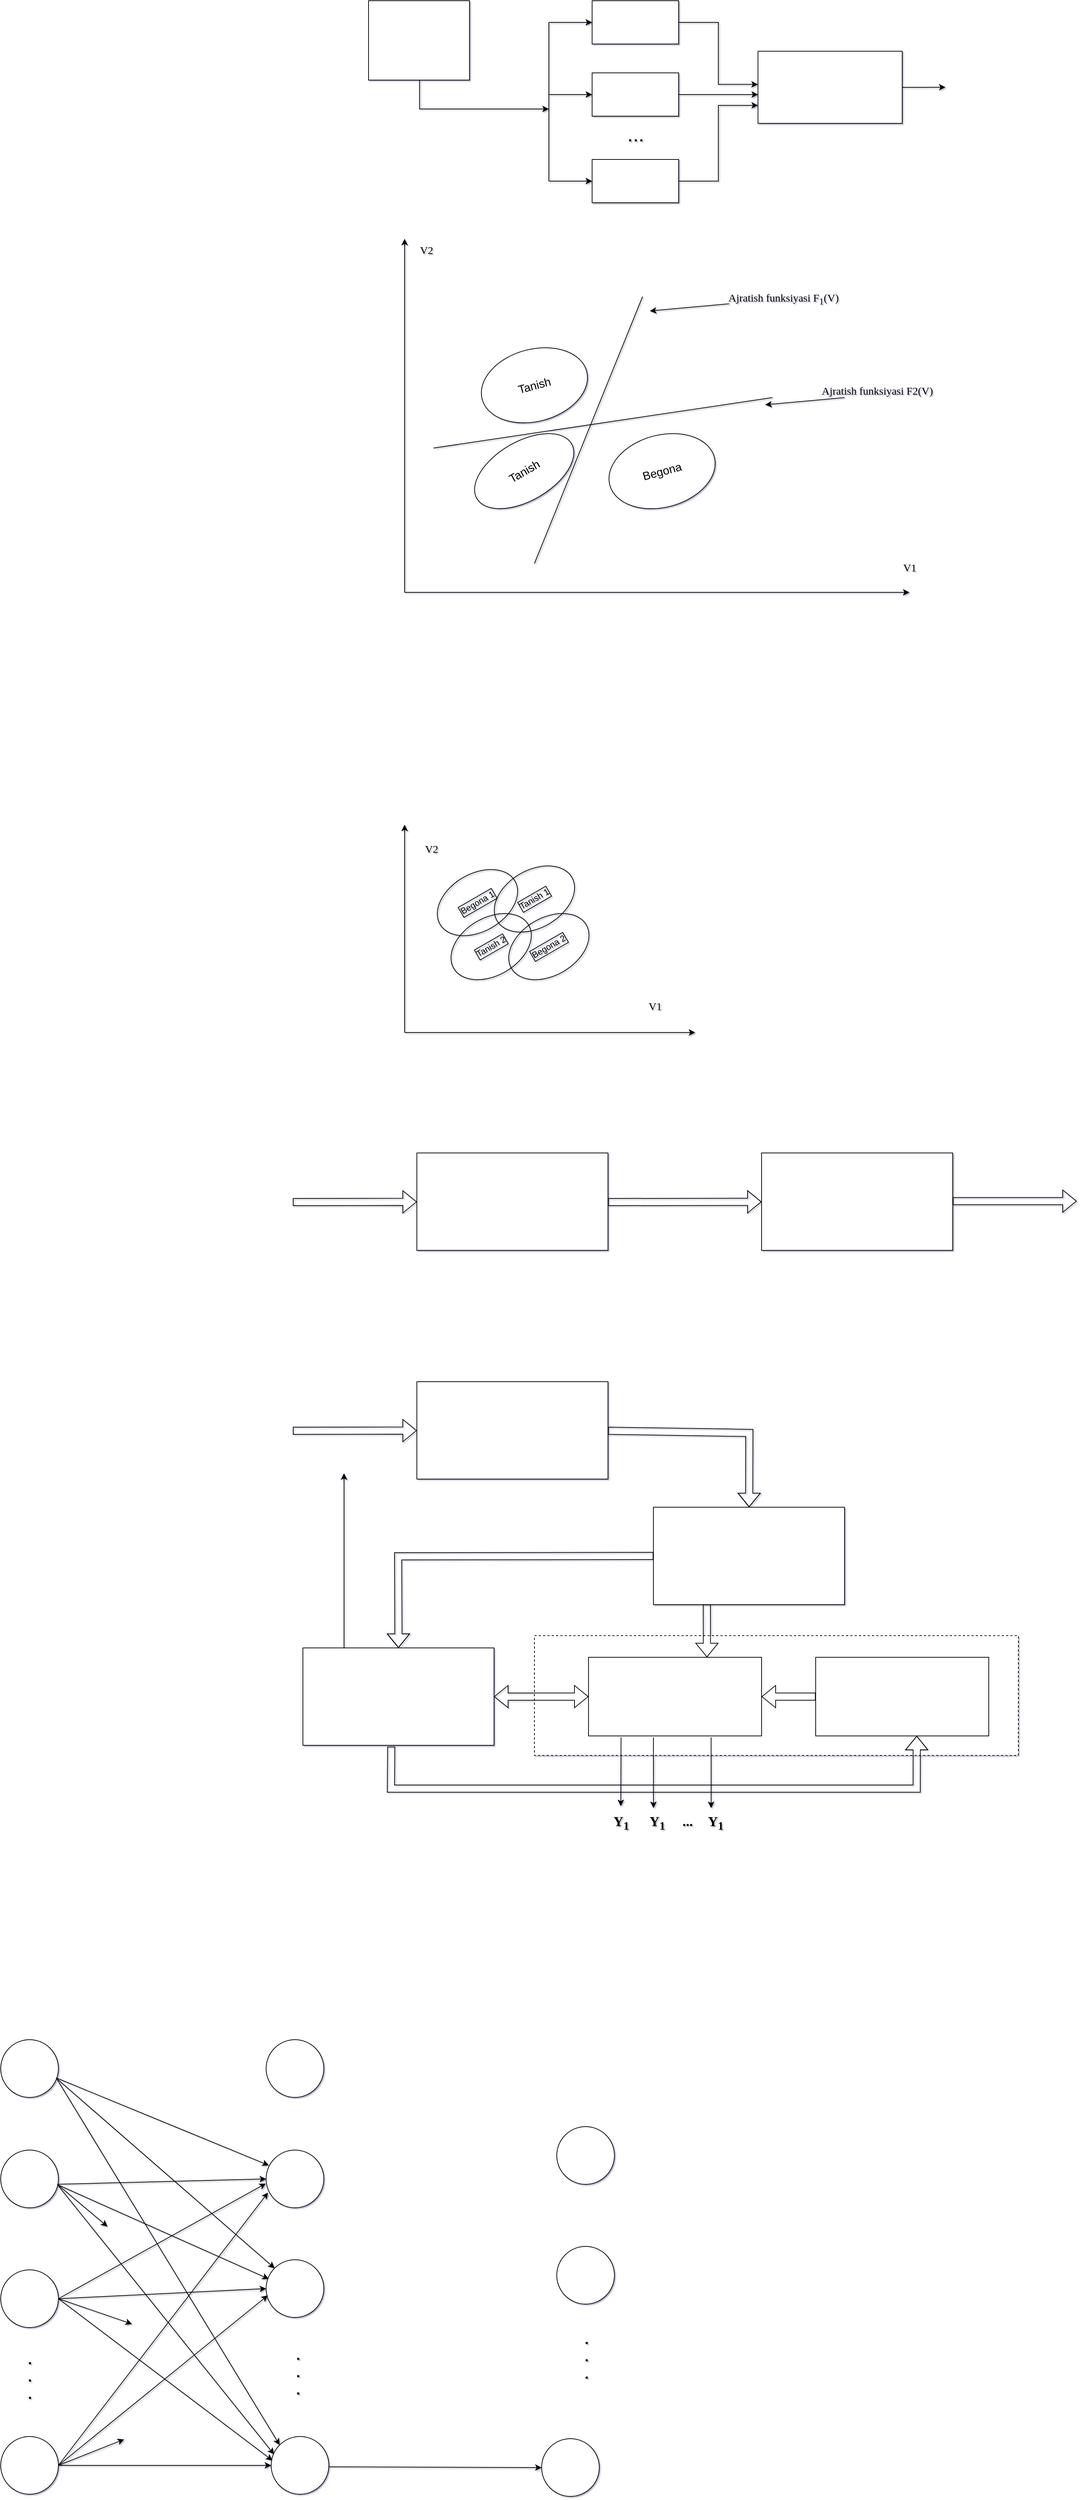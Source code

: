 <mxfile version="25.0.1">
  <diagram name="Page-1" id="4YgqtzENHr9g3kfz3DSw">
    <mxGraphModel dx="1842" dy="565" grid="0" gridSize="10" guides="1" tooltips="1" connect="1" arrows="1" fold="1" page="0" pageScale="1" pageWidth="1100" pageHeight="850" background="#ffffff" math="0" shadow="1">
      <root>
        <mxCell id="0" />
        <mxCell id="1" parent="0" />
        <mxCell id="_E8PnPWz8SZEeRKblr8o-42" value="Begona 2" style="ellipse;whiteSpace=wrap;html=1;rotation=-30;labelBackgroundColor=none;fontColor=default;textShadow=0;labelBorderColor=default;gradientColor=none;fillColor=none;" vertex="1" parent="1">
          <mxGeometry x="270" y="1371" width="120" height="80" as="geometry" />
        </mxCell>
        <mxCell id="_E8PnPWz8SZEeRKblr8o-43" value="Tanish 1" style="ellipse;whiteSpace=wrap;html=1;rotation=-30;labelBackgroundColor=none;fontColor=default;textShadow=0;labelBorderColor=default;gradientColor=none;fillColor=none;" vertex="1" parent="1">
          <mxGeometry x="250" y="1305" width="120" height="80" as="geometry" />
        </mxCell>
        <mxCell id="_E8PnPWz8SZEeRKblr8o-11" style="edgeStyle=orthogonalEdgeStyle;rounded=0;orthogonalLoop=1;jettySize=auto;html=1;exitX=0.505;exitY=1.004;exitDx=0;exitDy=0;exitPerimeter=0;" edge="1" parent="1" source="_E8PnPWz8SZEeRKblr8o-1">
          <mxGeometry relative="1" as="geometry">
            <mxPoint x="330" y="250" as="targetPoint" />
            <mxPoint x="170" y="300" as="sourcePoint" />
            <Array as="points">
              <mxPoint x="151" y="250" />
            </Array>
          </mxGeometry>
        </mxCell>
        <mxCell id="_E8PnPWz8SZEeRKblr8o-1" value="" style="rounded=0;whiteSpace=wrap;html=1;" vertex="1" parent="1">
          <mxGeometry x="80" y="100" width="140" height="110" as="geometry" />
        </mxCell>
        <mxCell id="_E8PnPWz8SZEeRKblr8o-13" style="edgeStyle=orthogonalEdgeStyle;rounded=0;orthogonalLoop=1;jettySize=auto;html=1;exitX=1;exitY=0.5;exitDx=0;exitDy=0;entryX=-0.001;entryY=0.459;entryDx=0;entryDy=0;entryPerimeter=0;" edge="1" parent="1" source="_E8PnPWz8SZEeRKblr8o-2" target="_E8PnPWz8SZEeRKblr8o-12">
          <mxGeometry relative="1" as="geometry" />
        </mxCell>
        <mxCell id="_E8PnPWz8SZEeRKblr8o-2" value="" style="rounded=0;whiteSpace=wrap;html=1;" vertex="1" parent="1">
          <mxGeometry x="390" y="100" width="120" height="60" as="geometry" />
        </mxCell>
        <mxCell id="_E8PnPWz8SZEeRKblr8o-3" value="" style="rounded=0;whiteSpace=wrap;html=1;" vertex="1" parent="1">
          <mxGeometry x="390" y="200" width="120" height="60" as="geometry" />
        </mxCell>
        <mxCell id="_E8PnPWz8SZEeRKblr8o-15" style="edgeStyle=orthogonalEdgeStyle;rounded=0;orthogonalLoop=1;jettySize=auto;html=1;exitX=1;exitY=0.5;exitDx=0;exitDy=0;entryX=0;entryY=0.75;entryDx=0;entryDy=0;" edge="1" parent="1" source="_E8PnPWz8SZEeRKblr8o-4" target="_E8PnPWz8SZEeRKblr8o-12">
          <mxGeometry relative="1" as="geometry" />
        </mxCell>
        <mxCell id="_E8PnPWz8SZEeRKblr8o-4" value="" style="rounded=0;whiteSpace=wrap;html=1;" vertex="1" parent="1">
          <mxGeometry x="390" y="320" width="120" height="60" as="geometry" />
        </mxCell>
        <mxCell id="_E8PnPWz8SZEeRKblr8o-5" value="" style="endArrow=none;html=1;rounded=0;" edge="1" parent="1">
          <mxGeometry width="50" height="50" relative="1" as="geometry">
            <mxPoint x="330" y="350" as="sourcePoint" />
            <mxPoint x="330" y="130" as="targetPoint" />
          </mxGeometry>
        </mxCell>
        <mxCell id="_E8PnPWz8SZEeRKblr8o-7" value="" style="endArrow=classic;html=1;rounded=0;" edge="1" parent="1" target="_E8PnPWz8SZEeRKblr8o-2">
          <mxGeometry width="50" height="50" relative="1" as="geometry">
            <mxPoint x="330" y="130" as="sourcePoint" />
            <mxPoint x="420" y="190" as="targetPoint" />
          </mxGeometry>
        </mxCell>
        <mxCell id="_E8PnPWz8SZEeRKblr8o-8" value="" style="endArrow=classic;html=1;rounded=0;entryX=0;entryY=0.5;entryDx=0;entryDy=0;" edge="1" parent="1" target="_E8PnPWz8SZEeRKblr8o-3">
          <mxGeometry width="50" height="50" relative="1" as="geometry">
            <mxPoint x="330" y="230" as="sourcePoint" />
            <mxPoint x="420" y="240" as="targetPoint" />
          </mxGeometry>
        </mxCell>
        <mxCell id="_E8PnPWz8SZEeRKblr8o-9" value="" style="endArrow=classic;html=1;rounded=0;entryX=0;entryY=0.5;entryDx=0;entryDy=0;" edge="1" parent="1" target="_E8PnPWz8SZEeRKblr8o-4">
          <mxGeometry width="50" height="50" relative="1" as="geometry">
            <mxPoint x="330" y="350" as="sourcePoint" />
            <mxPoint x="420" y="340" as="targetPoint" />
          </mxGeometry>
        </mxCell>
        <mxCell id="_E8PnPWz8SZEeRKblr8o-16" style="edgeStyle=orthogonalEdgeStyle;rounded=0;orthogonalLoop=1;jettySize=auto;html=1;exitX=1;exitY=0.5;exitDx=0;exitDy=0;" edge="1" parent="1" source="_E8PnPWz8SZEeRKblr8o-12">
          <mxGeometry relative="1" as="geometry">
            <mxPoint x="880" y="219.833" as="targetPoint" />
          </mxGeometry>
        </mxCell>
        <mxCell id="_E8PnPWz8SZEeRKblr8o-12" value="" style="rounded=0;whiteSpace=wrap;html=1;" vertex="1" parent="1">
          <mxGeometry x="620" y="170" width="200" height="100" as="geometry" />
        </mxCell>
        <mxCell id="_E8PnPWz8SZEeRKblr8o-14" style="edgeStyle=orthogonalEdgeStyle;rounded=0;orthogonalLoop=1;jettySize=auto;html=1;" edge="1" parent="1" source="_E8PnPWz8SZEeRKblr8o-3">
          <mxGeometry relative="1" as="geometry">
            <mxPoint x="620" y="230" as="targetPoint" />
          </mxGeometry>
        </mxCell>
        <mxCell id="_E8PnPWz8SZEeRKblr8o-17" value="&lt;font style=&quot;font-size: 28px;&quot;&gt;...&lt;/font&gt;" style="text;html=1;align=center;verticalAlign=middle;resizable=0;points=[];autosize=1;strokeColor=none;fillColor=none;" vertex="1" parent="1">
          <mxGeometry x="425" y="260" width="50" height="50" as="geometry" />
        </mxCell>
        <mxCell id="_E8PnPWz8SZEeRKblr8o-18" value="" style="endArrow=classic;html=1;rounded=0;" edge="1" parent="1">
          <mxGeometry width="50" height="50" relative="1" as="geometry">
            <mxPoint x="130" y="920" as="sourcePoint" />
            <mxPoint x="130" y="430" as="targetPoint" />
          </mxGeometry>
        </mxCell>
        <mxCell id="_E8PnPWz8SZEeRKblr8o-19" value="" style="endArrow=classic;html=1;rounded=0;" edge="1" parent="1">
          <mxGeometry width="50" height="50" relative="1" as="geometry">
            <mxPoint x="130" y="920" as="sourcePoint" />
            <mxPoint x="830" y="920" as="targetPoint" />
          </mxGeometry>
        </mxCell>
        <mxCell id="_E8PnPWz8SZEeRKblr8o-20" value="" style="endArrow=none;html=1;rounded=0;" edge="1" parent="1">
          <mxGeometry width="50" height="50" relative="1" as="geometry">
            <mxPoint x="310" y="880" as="sourcePoint" />
            <mxPoint x="460" y="510" as="targetPoint" />
          </mxGeometry>
        </mxCell>
        <mxCell id="_E8PnPWz8SZEeRKblr8o-21" value="" style="endArrow=none;html=1;rounded=0;" edge="1" parent="1">
          <mxGeometry width="50" height="50" relative="1" as="geometry">
            <mxPoint x="170" y="720" as="sourcePoint" />
            <mxPoint x="640" y="650" as="targetPoint" />
          </mxGeometry>
        </mxCell>
        <mxCell id="_E8PnPWz8SZEeRKblr8o-22" value="Tanish" style="ellipse;whiteSpace=wrap;html=1;rotation=-15;fontSize=16;" vertex="1" parent="1">
          <mxGeometry x="235" y="583" width="150" height="100" as="geometry" />
        </mxCell>
        <mxCell id="_E8PnPWz8SZEeRKblr8o-23" value="Begona" style="ellipse;whiteSpace=wrap;html=1;rotation=-15;fontSize=16;" vertex="1" parent="1">
          <mxGeometry x="412" y="702" width="150" height="100" as="geometry" />
        </mxCell>
        <mxCell id="_E8PnPWz8SZEeRKblr8o-24" value="Tanish" style="ellipse;whiteSpace=wrap;html=1;rotation=-30;fontSize=16;" vertex="1" parent="1">
          <mxGeometry x="220" y="711" width="151.67" height="82" as="geometry" />
        </mxCell>
        <mxCell id="_E8PnPWz8SZEeRKblr8o-25" value="" style="endArrow=classic;html=1;rounded=0;" edge="1" parent="1">
          <mxGeometry width="50" height="50" relative="1" as="geometry">
            <mxPoint x="580" y="520" as="sourcePoint" />
            <mxPoint x="470" y="530" as="targetPoint" />
          </mxGeometry>
        </mxCell>
        <mxCell id="_E8PnPWz8SZEeRKblr8o-26" value="" style="endArrow=classic;html=1;rounded=0;" edge="1" parent="1">
          <mxGeometry width="50" height="50" relative="1" as="geometry">
            <mxPoint x="740" y="650" as="sourcePoint" />
            <mxPoint x="630" y="660" as="targetPoint" />
          </mxGeometry>
        </mxCell>
        <mxCell id="_E8PnPWz8SZEeRKblr8o-27" value="Ajratish funksiyasi F&lt;sub&gt;1&lt;/sub&gt;(V)" style="text;html=1;align=center;verticalAlign=middle;resizable=0;points=[];autosize=1;strokeColor=none;fillColor=none;fontFamily=Georgia;fontSize=15;" vertex="1" parent="1">
          <mxGeometry x="560" y="498" width="190" height="30" as="geometry" />
        </mxCell>
        <mxCell id="_E8PnPWz8SZEeRKblr8o-28" value="Ajratish funksiyasi F&lt;span&gt;2&lt;/span&gt;(V)" style="text;html=1;align=center;verticalAlign=middle;resizable=0;points=[];autosize=1;strokeColor=none;fillColor=none;fontFamily=Georgia;fontSize=15;" vertex="1" parent="1">
          <mxGeometry x="690" y="625" width="190" height="30" as="geometry" />
        </mxCell>
        <mxCell id="_E8PnPWz8SZEeRKblr8o-30" value="V&lt;span&gt;1&lt;/span&gt;" style="text;html=1;align=center;verticalAlign=middle;resizable=0;points=[];autosize=1;strokeColor=none;fillColor=none;fontFamily=Georgia;fontSize=15;" vertex="1" parent="1">
          <mxGeometry x="810" y="870" width="40" height="30" as="geometry" />
        </mxCell>
        <mxCell id="_E8PnPWz8SZEeRKblr8o-31" value="V&lt;span&gt;2&lt;/span&gt;" style="text;html=1;align=center;verticalAlign=middle;resizable=0;points=[];autosize=1;strokeColor=none;fillColor=none;fontFamily=Georgia;fontSize=15;" vertex="1" parent="1">
          <mxGeometry x="140" y="430" width="40" height="30" as="geometry" />
        </mxCell>
        <mxCell id="_E8PnPWz8SZEeRKblr8o-32" value="" style="endArrow=classic;html=1;rounded=0;" edge="1" parent="1">
          <mxGeometry width="50" height="50" relative="1" as="geometry">
            <mxPoint x="130" y="1530" as="sourcePoint" />
            <mxPoint x="130" y="1242" as="targetPoint" />
          </mxGeometry>
        </mxCell>
        <mxCell id="_E8PnPWz8SZEeRKblr8o-33" value="" style="endArrow=classic;html=1;rounded=0;" edge="1" parent="1">
          <mxGeometry width="50" height="50" relative="1" as="geometry">
            <mxPoint x="130" y="1530" as="sourcePoint" />
            <mxPoint x="533" y="1530" as="targetPoint" />
          </mxGeometry>
        </mxCell>
        <mxCell id="_E8PnPWz8SZEeRKblr8o-34" value="V&lt;span&gt;1&lt;/span&gt;" style="text;html=1;align=center;verticalAlign=middle;resizable=0;points=[];autosize=1;strokeColor=none;fillColor=none;fontFamily=Georgia;fontSize=15;" vertex="1" parent="1">
          <mxGeometry x="457" y="1478" width="40" height="30" as="geometry" />
        </mxCell>
        <mxCell id="_E8PnPWz8SZEeRKblr8o-35" value="V&lt;span&gt;2&lt;/span&gt;" style="text;html=1;align=center;verticalAlign=middle;resizable=0;points=[];autosize=1;strokeColor=none;fillColor=none;fontFamily=Georgia;fontSize=15;" vertex="1" parent="1">
          <mxGeometry x="147" y="1260" width="40" height="30" as="geometry" />
        </mxCell>
        <mxCell id="_E8PnPWz8SZEeRKblr8o-44" value="Tanish 2" style="ellipse;whiteSpace=wrap;html=1;rotation=-30;labelBackgroundColor=none;fontColor=default;textShadow=0;labelBorderColor=default;movable=1;resizable=1;rotatable=1;deletable=1;editable=1;locked=0;connectable=1;gradientColor=none;fillColor=none;strokeColor=default;" vertex="1" parent="1">
          <mxGeometry x="190" y="1371" width="120" height="80" as="geometry" />
        </mxCell>
        <mxCell id="_E8PnPWz8SZEeRKblr8o-38" value="Begona 1" style="ellipse;whiteSpace=wrap;html=1;rotation=-30;labelBackgroundColor=none;fontColor=default;textShadow=0;labelBorderColor=default;gradientColor=none;fillColor=none;strokeColor=default;" vertex="1" parent="1">
          <mxGeometry x="171" y="1310" width="120" height="80" as="geometry" />
        </mxCell>
        <mxCell id="_E8PnPWz8SZEeRKblr8o-58" value="" style="shape=flexArrow;endArrow=classic;html=1;rounded=0;" edge="1" parent="1" target="_E8PnPWz8SZEeRKblr8o-59">
          <mxGeometry width="50" height="50" relative="1" as="geometry">
            <mxPoint x="-25" y="1765" as="sourcePoint" />
            <mxPoint x="180" y="1765" as="targetPoint" />
          </mxGeometry>
        </mxCell>
        <mxCell id="_E8PnPWz8SZEeRKblr8o-59" value="" style="rounded=0;whiteSpace=wrap;html=1;" vertex="1" parent="1">
          <mxGeometry x="147" y="1697" width="265" height="135" as="geometry" />
        </mxCell>
        <mxCell id="_E8PnPWz8SZEeRKblr8o-61" value="" style="shape=flexArrow;endArrow=classic;html=1;rounded=0;" edge="1" parent="1" target="_E8PnPWz8SZEeRKblr8o-62">
          <mxGeometry width="50" height="50" relative="1" as="geometry">
            <mxPoint x="412" y="1765" as="sourcePoint" />
            <mxPoint x="540" y="1765" as="targetPoint" />
          </mxGeometry>
        </mxCell>
        <mxCell id="_E8PnPWz8SZEeRKblr8o-62" value="" style="rounded=0;whiteSpace=wrap;html=1;" vertex="1" parent="1">
          <mxGeometry x="625" y="1697" width="265" height="135" as="geometry" />
        </mxCell>
        <mxCell id="_E8PnPWz8SZEeRKblr8o-64" value="" style="shape=flexArrow;endArrow=classic;html=1;rounded=0;" edge="1" parent="1">
          <mxGeometry width="50" height="50" relative="1" as="geometry">
            <mxPoint x="890" y="1763.79" as="sourcePoint" />
            <mxPoint x="1062" y="1763.79" as="targetPoint" />
          </mxGeometry>
        </mxCell>
        <mxCell id="_E8PnPWz8SZEeRKblr8o-65" value="" style="shape=flexArrow;endArrow=classic;html=1;rounded=0;" edge="1" parent="1" target="_E8PnPWz8SZEeRKblr8o-66">
          <mxGeometry width="50" height="50" relative="1" as="geometry">
            <mxPoint x="-25" y="2082" as="sourcePoint" />
            <mxPoint x="180" y="2082" as="targetPoint" />
          </mxGeometry>
        </mxCell>
        <mxCell id="_E8PnPWz8SZEeRKblr8o-66" value="" style="rounded=0;whiteSpace=wrap;html=1;" vertex="1" parent="1">
          <mxGeometry x="147" y="2014" width="265" height="135" as="geometry" />
        </mxCell>
        <mxCell id="_E8PnPWz8SZEeRKblr8o-67" value="" style="shape=flexArrow;endArrow=classic;html=1;rounded=0;" edge="1" parent="1" target="_E8PnPWz8SZEeRKblr8o-68">
          <mxGeometry width="50" height="50" relative="1" as="geometry">
            <mxPoint x="412" y="2082" as="sourcePoint" />
            <mxPoint x="540" y="2082" as="targetPoint" />
            <Array as="points">
              <mxPoint x="608" y="2085" />
            </Array>
          </mxGeometry>
        </mxCell>
        <mxCell id="_E8PnPWz8SZEeRKblr8o-68" value="" style="rounded=0;whiteSpace=wrap;html=1;" vertex="1" parent="1">
          <mxGeometry x="475" y="2188" width="265" height="135" as="geometry" />
        </mxCell>
        <mxCell id="_E8PnPWz8SZEeRKblr8o-70" value="" style="shape=flexArrow;endArrow=classic;html=1;rounded=0;exitX=0;exitY=0.5;exitDx=0;exitDy=0;entryX=0.5;entryY=0;entryDx=0;entryDy=0;" edge="1" parent="1" source="_E8PnPWz8SZEeRKblr8o-68" target="_E8PnPWz8SZEeRKblr8o-71">
          <mxGeometry width="50" height="50" relative="1" as="geometry">
            <mxPoint x="193.5" y="2258" as="sourcePoint" />
            <mxPoint x="274" y="2256" as="targetPoint" />
            <Array as="points">
              <mxPoint x="121" y="2256" />
            </Array>
          </mxGeometry>
        </mxCell>
        <mxCell id="_E8PnPWz8SZEeRKblr8o-73" style="edgeStyle=orthogonalEdgeStyle;rounded=0;orthogonalLoop=1;jettySize=auto;html=1;" edge="1" parent="1" source="_E8PnPWz8SZEeRKblr8o-71">
          <mxGeometry relative="1" as="geometry">
            <mxPoint x="46" y="2141" as="targetPoint" />
            <Array as="points">
              <mxPoint x="46" y="2141" />
            </Array>
          </mxGeometry>
        </mxCell>
        <mxCell id="_E8PnPWz8SZEeRKblr8o-71" value="" style="rounded=0;whiteSpace=wrap;html=1;" vertex="1" parent="1">
          <mxGeometry x="-11" y="2383" width="265" height="135" as="geometry" />
        </mxCell>
        <mxCell id="_E8PnPWz8SZEeRKblr8o-74" value="" style="rounded=0;whiteSpace=wrap;html=1;labelBorderColor=none;dashed=1;" vertex="1" parent="1">
          <mxGeometry x="310" y="2366" width="671" height="166" as="geometry" />
        </mxCell>
        <mxCell id="_E8PnPWz8SZEeRKblr8o-75" value="" style="rounded=0;whiteSpace=wrap;html=1;" vertex="1" parent="1">
          <mxGeometry x="385" y="2396" width="240" height="109" as="geometry" />
        </mxCell>
        <mxCell id="_E8PnPWz8SZEeRKblr8o-77" value="" style="rounded=0;whiteSpace=wrap;html=1;" vertex="1" parent="1">
          <mxGeometry x="700" y="2396" width="240" height="109" as="geometry" />
        </mxCell>
        <mxCell id="_E8PnPWz8SZEeRKblr8o-78" value="" style="shape=flexArrow;endArrow=classic;html=1;rounded=0;exitX=0;exitY=0.5;exitDx=0;exitDy=0;entryX=1;entryY=0.5;entryDx=0;entryDy=0;" edge="1" parent="1" source="_E8PnPWz8SZEeRKblr8o-77" target="_E8PnPWz8SZEeRKblr8o-75">
          <mxGeometry width="50" height="50" relative="1" as="geometry">
            <mxPoint x="585" y="2440.5" as="sourcePoint" />
            <mxPoint x="635" y="2390.5" as="targetPoint" />
            <Array as="points" />
          </mxGeometry>
        </mxCell>
        <mxCell id="_E8PnPWz8SZEeRKblr8o-79" value="" style="shape=flexArrow;endArrow=classic;html=1;rounded=0;exitX=0.516;exitY=0.998;exitDx=0;exitDy=0;exitPerimeter=0;" edge="1" parent="1">
          <mxGeometry width="50" height="50" relative="1" as="geometry">
            <mxPoint x="549.0" y="2322.73" as="sourcePoint" />
            <mxPoint x="549.26" y="2396" as="targetPoint" />
          </mxGeometry>
        </mxCell>
        <mxCell id="_E8PnPWz8SZEeRKblr8o-84" value="" style="shape=flexArrow;endArrow=classic;startArrow=classic;html=1;rounded=0;exitX=1;exitY=0.5;exitDx=0;exitDy=0;entryX=0;entryY=0.5;entryDx=0;entryDy=0;" edge="1" parent="1" source="_E8PnPWz8SZEeRKblr8o-71" target="_E8PnPWz8SZEeRKblr8o-75">
          <mxGeometry width="100" height="100" relative="1" as="geometry">
            <mxPoint x="277" y="2459" as="sourcePoint" />
            <mxPoint x="377" y="2359" as="targetPoint" />
          </mxGeometry>
        </mxCell>
        <mxCell id="_E8PnPWz8SZEeRKblr8o-85" value="" style="shape=flexArrow;endArrow=classic;html=1;rounded=0;entryX=0.584;entryY=0.999;entryDx=0;entryDy=0;entryPerimeter=0;exitX=0.462;exitY=1.013;exitDx=0;exitDy=0;exitPerimeter=0;" edge="1" parent="1" source="_E8PnPWz8SZEeRKblr8o-71" target="_E8PnPWz8SZEeRKblr8o-77">
          <mxGeometry width="50" height="50" relative="1" as="geometry">
            <mxPoint x="488" y="2586" as="sourcePoint" />
            <mxPoint x="323" y="2616" as="targetPoint" />
            <Array as="points">
              <mxPoint x="111" y="2578" />
              <mxPoint x="840" y="2578" />
            </Array>
          </mxGeometry>
        </mxCell>
        <mxCell id="_E8PnPWz8SZEeRKblr8o-86" value="Y&lt;sub&gt;1&lt;/sub&gt;" style="text;html=1;align=center;verticalAlign=middle;resizable=0;points=[];autosize=1;strokeColor=none;fillColor=none;fontFamily=Verdana;fontSize=19;fontStyle=1" vertex="1" parent="1">
          <mxGeometry x="410" y="2606" width="40" height="39" as="geometry" />
        </mxCell>
        <mxCell id="_E8PnPWz8SZEeRKblr8o-87" value="Y&lt;sub&gt;1&lt;/sub&gt;" style="text;html=1;align=center;verticalAlign=middle;resizable=0;points=[];autosize=1;strokeColor=none;fillColor=none;fontFamily=Verdana;fontSize=19;fontStyle=1" vertex="1" parent="1">
          <mxGeometry x="460" y="2606" width="40" height="39" as="geometry" />
        </mxCell>
        <mxCell id="_E8PnPWz8SZEeRKblr8o-88" value="Y&lt;sub&gt;1&lt;/sub&gt;" style="text;html=1;align=center;verticalAlign=middle;resizable=0;points=[];autosize=1;strokeColor=none;fillColor=none;fontFamily=Verdana;fontSize=19;fontStyle=1" vertex="1" parent="1">
          <mxGeometry x="541" y="2606" width="40" height="39" as="geometry" />
        </mxCell>
        <mxCell id="_E8PnPWz8SZEeRKblr8o-89" value="" style="endArrow=classic;html=1;rounded=0;entryX=0.494;entryY=-0.093;entryDx=0;entryDy=0;entryPerimeter=0;exitX=0.188;exitY=1.017;exitDx=0;exitDy=0;exitPerimeter=0;" edge="1" parent="1" source="_E8PnPWz8SZEeRKblr8o-75" target="_E8PnPWz8SZEeRKblr8o-86">
          <mxGeometry width="50" height="50" relative="1" as="geometry">
            <mxPoint x="482" y="2508" as="sourcePoint" />
            <mxPoint x="532" y="2458" as="targetPoint" />
          </mxGeometry>
        </mxCell>
        <mxCell id="_E8PnPWz8SZEeRKblr8o-90" value="" style="endArrow=classic;html=1;rounded=0;entryX=0.494;entryY=-0.093;entryDx=0;entryDy=0;entryPerimeter=0;exitX=0.188;exitY=1.017;exitDx=0;exitDy=0;exitPerimeter=0;" edge="1" parent="1">
          <mxGeometry width="50" height="50" relative="1" as="geometry">
            <mxPoint x="475" y="2507" as="sourcePoint" />
            <mxPoint x="475" y="2605" as="targetPoint" />
          </mxGeometry>
        </mxCell>
        <mxCell id="_E8PnPWz8SZEeRKblr8o-91" value="" style="endArrow=classic;html=1;rounded=0;entryX=0.494;entryY=-0.093;entryDx=0;entryDy=0;entryPerimeter=0;exitX=0.188;exitY=1.017;exitDx=0;exitDy=0;exitPerimeter=0;" edge="1" parent="1">
          <mxGeometry width="50" height="50" relative="1" as="geometry">
            <mxPoint x="555" y="2507" as="sourcePoint" />
            <mxPoint x="555" y="2605" as="targetPoint" />
          </mxGeometry>
        </mxCell>
        <mxCell id="_E8PnPWz8SZEeRKblr8o-93" value="..." style="text;html=1;align=center;verticalAlign=middle;resizable=0;points=[];autosize=1;strokeColor=none;fillColor=none;fontFamily=Verdana;fontSize=19;fontStyle=1" vertex="1" parent="1">
          <mxGeometry x="502" y="2606" width="39" height="35" as="geometry" />
        </mxCell>
        <mxCell id="_E8PnPWz8SZEeRKblr8o-95" value="" style="ellipse;whiteSpace=wrap;html=1;aspect=fixed;" vertex="1" parent="1">
          <mxGeometry x="-430" y="2926" width="80" height="80" as="geometry" />
        </mxCell>
        <mxCell id="_E8PnPWz8SZEeRKblr8o-96" value="" style="ellipse;whiteSpace=wrap;html=1;aspect=fixed;" vertex="1" parent="1">
          <mxGeometry x="-430" y="3079" width="80" height="80" as="geometry" />
        </mxCell>
        <mxCell id="_E8PnPWz8SZEeRKblr8o-97" value="" style="ellipse;whiteSpace=wrap;html=1;aspect=fixed;" vertex="1" parent="1">
          <mxGeometry x="-430" y="3245" width="80" height="80" as="geometry" />
        </mxCell>
        <mxCell id="_E8PnPWz8SZEeRKblr8o-98" value="" style="ellipse;whiteSpace=wrap;html=1;aspect=fixed;" vertex="1" parent="1">
          <mxGeometry x="-430" y="3476" width="80" height="80" as="geometry" />
        </mxCell>
        <mxCell id="_E8PnPWz8SZEeRKblr8o-99" value="" style="ellipse;whiteSpace=wrap;html=1;aspect=fixed;" vertex="1" parent="1">
          <mxGeometry x="-62" y="2926" width="80" height="80" as="geometry" />
        </mxCell>
        <mxCell id="_E8PnPWz8SZEeRKblr8o-100" value="" style="ellipse;whiteSpace=wrap;html=1;aspect=fixed;" vertex="1" parent="1">
          <mxGeometry x="-62" y="3079" width="80" height="80" as="geometry" />
        </mxCell>
        <mxCell id="_E8PnPWz8SZEeRKblr8o-101" value="" style="ellipse;whiteSpace=wrap;html=1;aspect=fixed;" vertex="1" parent="1">
          <mxGeometry x="-62" y="3231" width="80" height="80" as="geometry" />
        </mxCell>
        <mxCell id="_E8PnPWz8SZEeRKblr8o-102" value="" style="ellipse;whiteSpace=wrap;html=1;aspect=fixed;" vertex="1" parent="1">
          <mxGeometry x="-55" y="3476" width="80" height="80" as="geometry" />
        </mxCell>
        <mxCell id="_E8PnPWz8SZEeRKblr8o-104" value="" style="ellipse;whiteSpace=wrap;html=1;aspect=fixed;" vertex="1" parent="1">
          <mxGeometry x="341" y="3046.5" width="80" height="80" as="geometry" />
        </mxCell>
        <mxCell id="_E8PnPWz8SZEeRKblr8o-105" value="" style="ellipse;whiteSpace=wrap;html=1;aspect=fixed;" vertex="1" parent="1">
          <mxGeometry x="341" y="3212.5" width="80" height="80" as="geometry" />
        </mxCell>
        <mxCell id="_E8PnPWz8SZEeRKblr8o-106" value="" style="ellipse;whiteSpace=wrap;html=1;aspect=fixed;" vertex="1" parent="1">
          <mxGeometry x="320" y="3479" width="80" height="80" as="geometry" />
        </mxCell>
        <mxCell id="_E8PnPWz8SZEeRKblr8o-110" value="" style="endArrow=classic;html=1;rounded=0;exitX=0.961;exitY=0.661;exitDx=0;exitDy=0;entryX=0.046;entryY=0.264;entryDx=0;entryDy=0;exitPerimeter=0;entryPerimeter=0;" edge="1" parent="1" source="_E8PnPWz8SZEeRKblr8o-95" target="_E8PnPWz8SZEeRKblr8o-100">
          <mxGeometry width="50" height="50" relative="1" as="geometry">
            <mxPoint x="85" y="3268" as="sourcePoint" />
            <mxPoint x="135" y="3218" as="targetPoint" />
          </mxGeometry>
        </mxCell>
        <mxCell id="_E8PnPWz8SZEeRKblr8o-111" value="" style="endArrow=classic;html=1;rounded=0;entryX=0;entryY=0;entryDx=0;entryDy=0;exitX=0.968;exitY=0.672;exitDx=0;exitDy=0;exitPerimeter=0;" edge="1" parent="1" source="_E8PnPWz8SZEeRKblr8o-95" target="_E8PnPWz8SZEeRKblr8o-101">
          <mxGeometry width="50" height="50" relative="1" as="geometry">
            <mxPoint x="-347" y="2986" as="sourcePoint" />
            <mxPoint x="-53" y="3102" as="targetPoint" />
          </mxGeometry>
        </mxCell>
        <mxCell id="_E8PnPWz8SZEeRKblr8o-112" value="" style="endArrow=classic;html=1;rounded=0;entryX=0;entryY=0;entryDx=0;entryDy=0;exitX=0.969;exitY=0.674;exitDx=0;exitDy=0;exitPerimeter=0;" edge="1" parent="1" source="_E8PnPWz8SZEeRKblr8o-95" target="_E8PnPWz8SZEeRKblr8o-102">
          <mxGeometry width="50" height="50" relative="1" as="geometry">
            <mxPoint x="-343" y="2990" as="sourcePoint" />
            <mxPoint x="-40" y="3264" as="targetPoint" />
          </mxGeometry>
        </mxCell>
        <mxCell id="_E8PnPWz8SZEeRKblr8o-113" value="" style="endArrow=classic;html=1;rounded=0;exitX=0.982;exitY=0.592;exitDx=0;exitDy=0;exitPerimeter=0;entryX=0;entryY=0.5;entryDx=0;entryDy=0;" edge="1" parent="1" source="_E8PnPWz8SZEeRKblr8o-96" target="_E8PnPWz8SZEeRKblr8o-100">
          <mxGeometry width="50" height="50" relative="1" as="geometry">
            <mxPoint x="-114" y="3326" as="sourcePoint" />
            <mxPoint x="-63" y="3108" as="targetPoint" />
          </mxGeometry>
        </mxCell>
        <mxCell id="_E8PnPWz8SZEeRKblr8o-114" value="" style="endArrow=classic;html=1;rounded=0;exitX=0.978;exitY=0.597;exitDx=0;exitDy=0;entryX=0.045;entryY=0.332;entryDx=0;entryDy=0;entryPerimeter=0;exitPerimeter=0;" edge="1" parent="1" source="_E8PnPWz8SZEeRKblr8o-96" target="_E8PnPWz8SZEeRKblr8o-101">
          <mxGeometry width="50" height="50" relative="1" as="geometry">
            <mxPoint x="-340" y="3129" as="sourcePoint" />
            <mxPoint x="-52" y="3126" as="targetPoint" />
          </mxGeometry>
        </mxCell>
        <mxCell id="_E8PnPWz8SZEeRKblr8o-115" value="" style="endArrow=classic;html=1;rounded=0;exitX=0.99;exitY=0.608;exitDx=0;exitDy=0;entryX=0.05;entryY=0.309;entryDx=0;entryDy=0;entryPerimeter=0;exitPerimeter=0;" edge="1" parent="1" source="_E8PnPWz8SZEeRKblr8o-96" target="_E8PnPWz8SZEeRKblr8o-102">
          <mxGeometry width="50" height="50" relative="1" as="geometry">
            <mxPoint x="-342" y="3137" as="sourcePoint" />
            <mxPoint x="-48" y="3279" as="targetPoint" />
          </mxGeometry>
        </mxCell>
        <mxCell id="_E8PnPWz8SZEeRKblr8o-116" value="" style="endArrow=classic;html=1;rounded=0;" edge="1" parent="1">
          <mxGeometry width="50" height="50" relative="1" as="geometry">
            <mxPoint x="-351" y="3127" as="sourcePoint" />
            <mxPoint x="-282" y="3185" as="targetPoint" />
          </mxGeometry>
        </mxCell>
        <mxCell id="_E8PnPWz8SZEeRKblr8o-117" value=".&lt;div&gt;.&lt;/div&gt;&lt;div&gt;.&lt;/div&gt;&lt;div&gt;&lt;br&gt;&lt;/div&gt;" style="text;html=1;align=center;verticalAlign=middle;resizable=0;points=[];autosize=1;strokeColor=none;fillColor=none;fontStyle=1;fontSize=20;fontFamily=Georgia;" vertex="1" parent="1">
          <mxGeometry x="-402" y="3350" width="23" height="108" as="geometry" />
        </mxCell>
        <mxCell id="_E8PnPWz8SZEeRKblr8o-118" value=".&lt;div&gt;.&lt;/div&gt;&lt;div&gt;.&lt;/div&gt;&lt;div&gt;&lt;br&gt;&lt;/div&gt;" style="text;html=1;align=center;verticalAlign=middle;resizable=0;points=[];autosize=1;strokeColor=none;fillColor=none;fontStyle=1;fontSize=20;fontFamily=Georgia;" vertex="1" parent="1">
          <mxGeometry x="-30" y="3344" width="23" height="108" as="geometry" />
        </mxCell>
        <mxCell id="_E8PnPWz8SZEeRKblr8o-119" value=".&lt;div&gt;.&lt;/div&gt;&lt;div&gt;.&lt;/div&gt;&lt;div&gt;&lt;br&gt;&lt;/div&gt;" style="text;html=1;align=center;verticalAlign=middle;resizable=0;points=[];autosize=1;strokeColor=none;fillColor=none;fontStyle=1;fontSize=20;fontFamily=Georgia;" vertex="1" parent="1">
          <mxGeometry x="370" y="3322" width="23" height="108" as="geometry" />
        </mxCell>
        <mxCell id="_E8PnPWz8SZEeRKblr8o-121" value="" style="endArrow=classic;html=1;rounded=0;exitX=1;exitY=0.5;exitDx=0;exitDy=0;entryX=-0.005;entryY=0.579;entryDx=0;entryDy=0;entryPerimeter=0;" edge="1" parent="1" source="_E8PnPWz8SZEeRKblr8o-97" target="_E8PnPWz8SZEeRKblr8o-100">
          <mxGeometry width="50" height="50" relative="1" as="geometry">
            <mxPoint x="-276" y="3270" as="sourcePoint" />
            <mxPoint x="-61" y="3128" as="targetPoint" />
          </mxGeometry>
        </mxCell>
        <mxCell id="_E8PnPWz8SZEeRKblr8o-122" value="" style="endArrow=classic;html=1;rounded=0;exitX=1;exitY=0.5;exitDx=0;exitDy=0;entryX=0.033;entryY=0.736;entryDx=0;entryDy=0;entryPerimeter=0;" edge="1" parent="1" source="_E8PnPWz8SZEeRKblr8o-98" target="_E8PnPWz8SZEeRKblr8o-100">
          <mxGeometry width="50" height="50" relative="1" as="geometry">
            <mxPoint x="-340" y="3295" as="sourcePoint" />
            <mxPoint x="-40" y="3154" as="targetPoint" />
          </mxGeometry>
        </mxCell>
        <mxCell id="_E8PnPWz8SZEeRKblr8o-124" value="" style="endArrow=classic;html=1;rounded=0;exitX=1;exitY=0.5;exitDx=0;exitDy=0;entryX=0;entryY=0.5;entryDx=0;entryDy=0;" edge="1" parent="1" source="_E8PnPWz8SZEeRKblr8o-98" target="_E8PnPWz8SZEeRKblr8o-102">
          <mxGeometry width="50" height="50" relative="1" as="geometry">
            <mxPoint x="-151" y="3570" as="sourcePoint" />
            <mxPoint x="-101" y="3520" as="targetPoint" />
          </mxGeometry>
        </mxCell>
        <mxCell id="_E8PnPWz8SZEeRKblr8o-125" value="" style="endArrow=classic;html=1;rounded=0;exitX=1;exitY=0.5;exitDx=0;exitDy=0;entryX=0;entryY=0.5;entryDx=0;entryDy=0;" edge="1" parent="1" target="_E8PnPWz8SZEeRKblr8o-106">
          <mxGeometry width="50" height="50" relative="1" as="geometry">
            <mxPoint x="25" y="3518" as="sourcePoint" />
            <mxPoint x="320" y="3518" as="targetPoint" />
          </mxGeometry>
        </mxCell>
        <mxCell id="_E8PnPWz8SZEeRKblr8o-126" value="" style="endArrow=classic;html=1;rounded=0;exitX=1;exitY=0.5;exitDx=0;exitDy=0;entryX=0;entryY=0.5;entryDx=0;entryDy=0;" edge="1" parent="1" source="_E8PnPWz8SZEeRKblr8o-97" target="_E8PnPWz8SZEeRKblr8o-101">
          <mxGeometry width="50" height="50" relative="1" as="geometry">
            <mxPoint x="-331" y="3291" as="sourcePoint" />
            <mxPoint x="-281" y="3241" as="targetPoint" />
          </mxGeometry>
        </mxCell>
        <mxCell id="_E8PnPWz8SZEeRKblr8o-128" value="" style="endArrow=classic;html=1;rounded=0;exitX=1;exitY=0.5;exitDx=0;exitDy=0;" edge="1" parent="1" source="_E8PnPWz8SZEeRKblr8o-97">
          <mxGeometry width="50" height="50" relative="1" as="geometry">
            <mxPoint x="-251" y="3333" as="sourcePoint" />
            <mxPoint x="-248" y="3320" as="targetPoint" />
          </mxGeometry>
        </mxCell>
        <mxCell id="_E8PnPWz8SZEeRKblr8o-129" value="" style="endArrow=classic;html=1;rounded=0;exitX=1;exitY=0.5;exitDx=0;exitDy=0;entryX=0.022;entryY=0.415;entryDx=0;entryDy=0;entryPerimeter=0;" edge="1" parent="1" source="_E8PnPWz8SZEeRKblr8o-97" target="_E8PnPWz8SZEeRKblr8o-102">
          <mxGeometry width="50" height="50" relative="1" as="geometry">
            <mxPoint x="-355" y="3317" as="sourcePoint" />
            <mxPoint x="-253" y="3352" as="targetPoint" />
          </mxGeometry>
        </mxCell>
        <mxCell id="_E8PnPWz8SZEeRKblr8o-130" value="" style="endArrow=classic;html=1;rounded=0;exitX=1;exitY=0.5;exitDx=0;exitDy=0;entryX=0.03;entryY=0.617;entryDx=0;entryDy=0;entryPerimeter=0;" edge="1" parent="1" source="_E8PnPWz8SZEeRKblr8o-98" target="_E8PnPWz8SZEeRKblr8o-101">
          <mxGeometry width="50" height="50" relative="1" as="geometry">
            <mxPoint x="-251" y="3433" as="sourcePoint" />
            <mxPoint x="-201" y="3383" as="targetPoint" />
          </mxGeometry>
        </mxCell>
        <mxCell id="_E8PnPWz8SZEeRKblr8o-131" value="" style="endArrow=classic;html=1;rounded=0;exitX=1;exitY=0.5;exitDx=0;exitDy=0;" edge="1" parent="1" source="_E8PnPWz8SZEeRKblr8o-98">
          <mxGeometry width="50" height="50" relative="1" as="geometry">
            <mxPoint x="-251" y="3433" as="sourcePoint" />
            <mxPoint x="-259" y="3480" as="targetPoint" />
          </mxGeometry>
        </mxCell>
      </root>
    </mxGraphModel>
  </diagram>
</mxfile>
